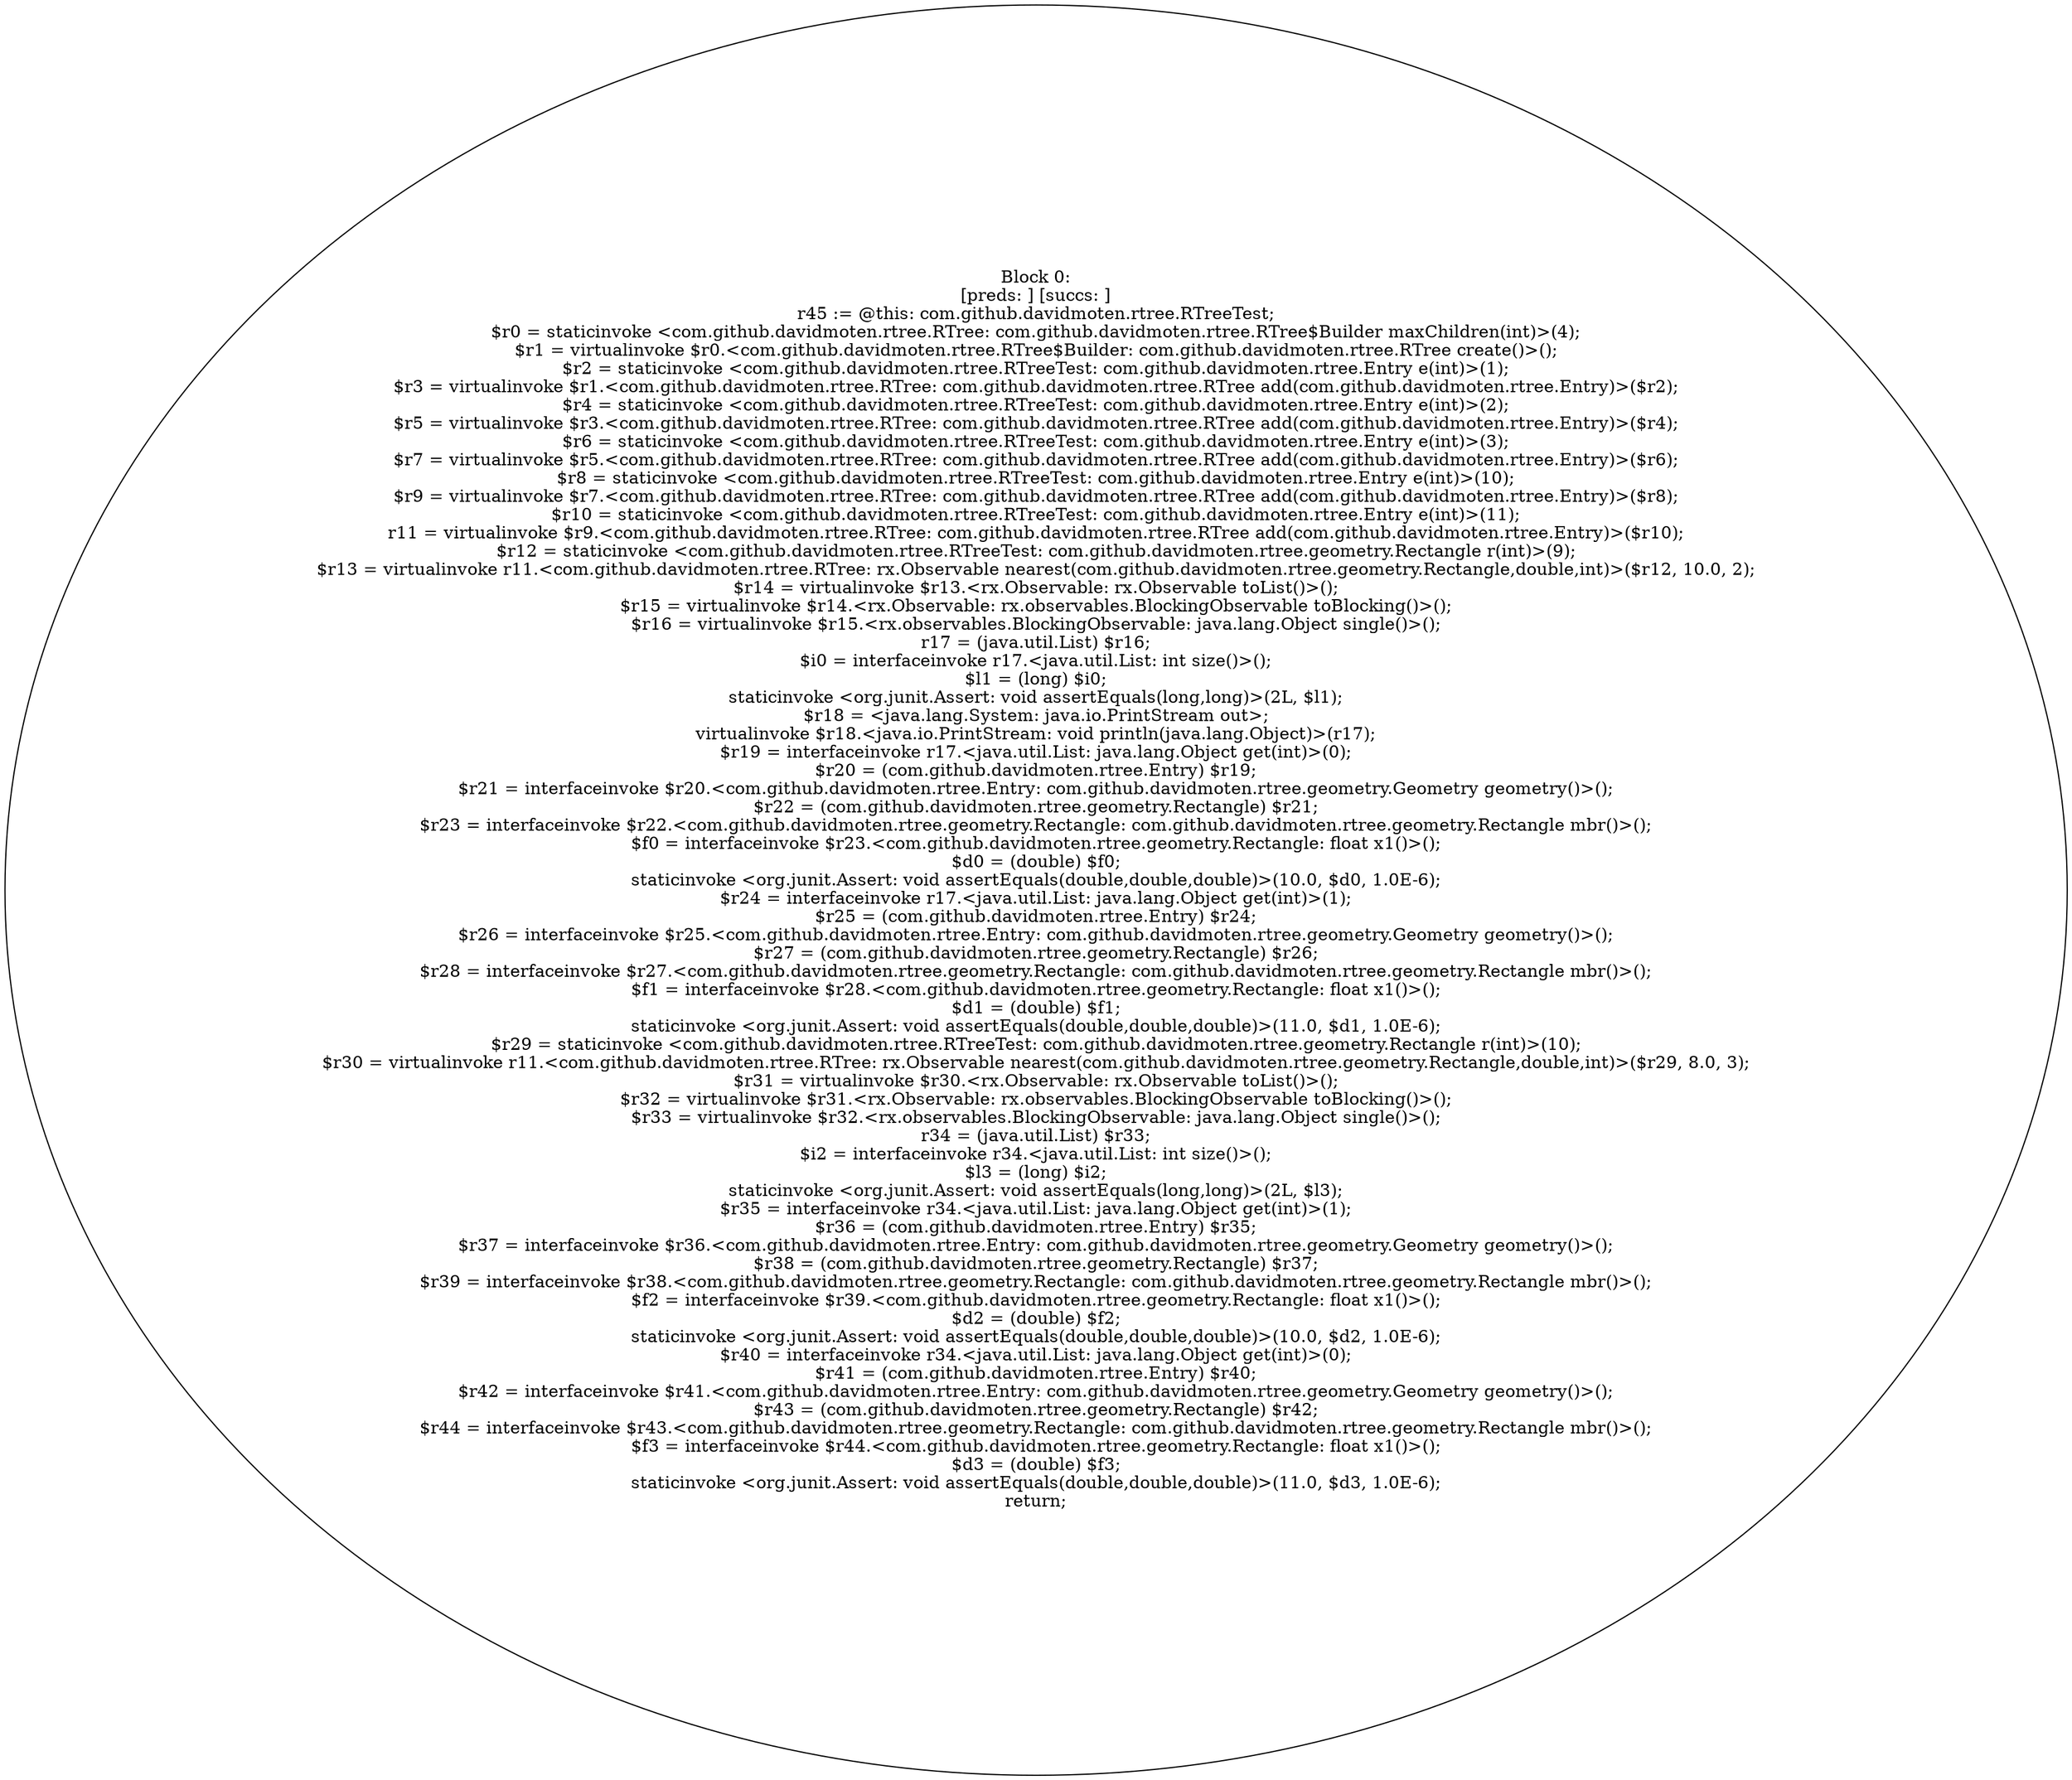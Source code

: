 digraph "unitGraph" {
    "Block 0:
[preds: ] [succs: ]
r45 := @this: com.github.davidmoten.rtree.RTreeTest;
$r0 = staticinvoke <com.github.davidmoten.rtree.RTree: com.github.davidmoten.rtree.RTree$Builder maxChildren(int)>(4);
$r1 = virtualinvoke $r0.<com.github.davidmoten.rtree.RTree$Builder: com.github.davidmoten.rtree.RTree create()>();
$r2 = staticinvoke <com.github.davidmoten.rtree.RTreeTest: com.github.davidmoten.rtree.Entry e(int)>(1);
$r3 = virtualinvoke $r1.<com.github.davidmoten.rtree.RTree: com.github.davidmoten.rtree.RTree add(com.github.davidmoten.rtree.Entry)>($r2);
$r4 = staticinvoke <com.github.davidmoten.rtree.RTreeTest: com.github.davidmoten.rtree.Entry e(int)>(2);
$r5 = virtualinvoke $r3.<com.github.davidmoten.rtree.RTree: com.github.davidmoten.rtree.RTree add(com.github.davidmoten.rtree.Entry)>($r4);
$r6 = staticinvoke <com.github.davidmoten.rtree.RTreeTest: com.github.davidmoten.rtree.Entry e(int)>(3);
$r7 = virtualinvoke $r5.<com.github.davidmoten.rtree.RTree: com.github.davidmoten.rtree.RTree add(com.github.davidmoten.rtree.Entry)>($r6);
$r8 = staticinvoke <com.github.davidmoten.rtree.RTreeTest: com.github.davidmoten.rtree.Entry e(int)>(10);
$r9 = virtualinvoke $r7.<com.github.davidmoten.rtree.RTree: com.github.davidmoten.rtree.RTree add(com.github.davidmoten.rtree.Entry)>($r8);
$r10 = staticinvoke <com.github.davidmoten.rtree.RTreeTest: com.github.davidmoten.rtree.Entry e(int)>(11);
r11 = virtualinvoke $r9.<com.github.davidmoten.rtree.RTree: com.github.davidmoten.rtree.RTree add(com.github.davidmoten.rtree.Entry)>($r10);
$r12 = staticinvoke <com.github.davidmoten.rtree.RTreeTest: com.github.davidmoten.rtree.geometry.Rectangle r(int)>(9);
$r13 = virtualinvoke r11.<com.github.davidmoten.rtree.RTree: rx.Observable nearest(com.github.davidmoten.rtree.geometry.Rectangle,double,int)>($r12, 10.0, 2);
$r14 = virtualinvoke $r13.<rx.Observable: rx.Observable toList()>();
$r15 = virtualinvoke $r14.<rx.Observable: rx.observables.BlockingObservable toBlocking()>();
$r16 = virtualinvoke $r15.<rx.observables.BlockingObservable: java.lang.Object single()>();
r17 = (java.util.List) $r16;
$i0 = interfaceinvoke r17.<java.util.List: int size()>();
$l1 = (long) $i0;
staticinvoke <org.junit.Assert: void assertEquals(long,long)>(2L, $l1);
$r18 = <java.lang.System: java.io.PrintStream out>;
virtualinvoke $r18.<java.io.PrintStream: void println(java.lang.Object)>(r17);
$r19 = interfaceinvoke r17.<java.util.List: java.lang.Object get(int)>(0);
$r20 = (com.github.davidmoten.rtree.Entry) $r19;
$r21 = interfaceinvoke $r20.<com.github.davidmoten.rtree.Entry: com.github.davidmoten.rtree.geometry.Geometry geometry()>();
$r22 = (com.github.davidmoten.rtree.geometry.Rectangle) $r21;
$r23 = interfaceinvoke $r22.<com.github.davidmoten.rtree.geometry.Rectangle: com.github.davidmoten.rtree.geometry.Rectangle mbr()>();
$f0 = interfaceinvoke $r23.<com.github.davidmoten.rtree.geometry.Rectangle: float x1()>();
$d0 = (double) $f0;
staticinvoke <org.junit.Assert: void assertEquals(double,double,double)>(10.0, $d0, 1.0E-6);
$r24 = interfaceinvoke r17.<java.util.List: java.lang.Object get(int)>(1);
$r25 = (com.github.davidmoten.rtree.Entry) $r24;
$r26 = interfaceinvoke $r25.<com.github.davidmoten.rtree.Entry: com.github.davidmoten.rtree.geometry.Geometry geometry()>();
$r27 = (com.github.davidmoten.rtree.geometry.Rectangle) $r26;
$r28 = interfaceinvoke $r27.<com.github.davidmoten.rtree.geometry.Rectangle: com.github.davidmoten.rtree.geometry.Rectangle mbr()>();
$f1 = interfaceinvoke $r28.<com.github.davidmoten.rtree.geometry.Rectangle: float x1()>();
$d1 = (double) $f1;
staticinvoke <org.junit.Assert: void assertEquals(double,double,double)>(11.0, $d1, 1.0E-6);
$r29 = staticinvoke <com.github.davidmoten.rtree.RTreeTest: com.github.davidmoten.rtree.geometry.Rectangle r(int)>(10);
$r30 = virtualinvoke r11.<com.github.davidmoten.rtree.RTree: rx.Observable nearest(com.github.davidmoten.rtree.geometry.Rectangle,double,int)>($r29, 8.0, 3);
$r31 = virtualinvoke $r30.<rx.Observable: rx.Observable toList()>();
$r32 = virtualinvoke $r31.<rx.Observable: rx.observables.BlockingObservable toBlocking()>();
$r33 = virtualinvoke $r32.<rx.observables.BlockingObservable: java.lang.Object single()>();
r34 = (java.util.List) $r33;
$i2 = interfaceinvoke r34.<java.util.List: int size()>();
$l3 = (long) $i2;
staticinvoke <org.junit.Assert: void assertEquals(long,long)>(2L, $l3);
$r35 = interfaceinvoke r34.<java.util.List: java.lang.Object get(int)>(1);
$r36 = (com.github.davidmoten.rtree.Entry) $r35;
$r37 = interfaceinvoke $r36.<com.github.davidmoten.rtree.Entry: com.github.davidmoten.rtree.geometry.Geometry geometry()>();
$r38 = (com.github.davidmoten.rtree.geometry.Rectangle) $r37;
$r39 = interfaceinvoke $r38.<com.github.davidmoten.rtree.geometry.Rectangle: com.github.davidmoten.rtree.geometry.Rectangle mbr()>();
$f2 = interfaceinvoke $r39.<com.github.davidmoten.rtree.geometry.Rectangle: float x1()>();
$d2 = (double) $f2;
staticinvoke <org.junit.Assert: void assertEquals(double,double,double)>(10.0, $d2, 1.0E-6);
$r40 = interfaceinvoke r34.<java.util.List: java.lang.Object get(int)>(0);
$r41 = (com.github.davidmoten.rtree.Entry) $r40;
$r42 = interfaceinvoke $r41.<com.github.davidmoten.rtree.Entry: com.github.davidmoten.rtree.geometry.Geometry geometry()>();
$r43 = (com.github.davidmoten.rtree.geometry.Rectangle) $r42;
$r44 = interfaceinvoke $r43.<com.github.davidmoten.rtree.geometry.Rectangle: com.github.davidmoten.rtree.geometry.Rectangle mbr()>();
$f3 = interfaceinvoke $r44.<com.github.davidmoten.rtree.geometry.Rectangle: float x1()>();
$d3 = (double) $f3;
staticinvoke <org.junit.Assert: void assertEquals(double,double,double)>(11.0, $d3, 1.0E-6);
return;
"
}
